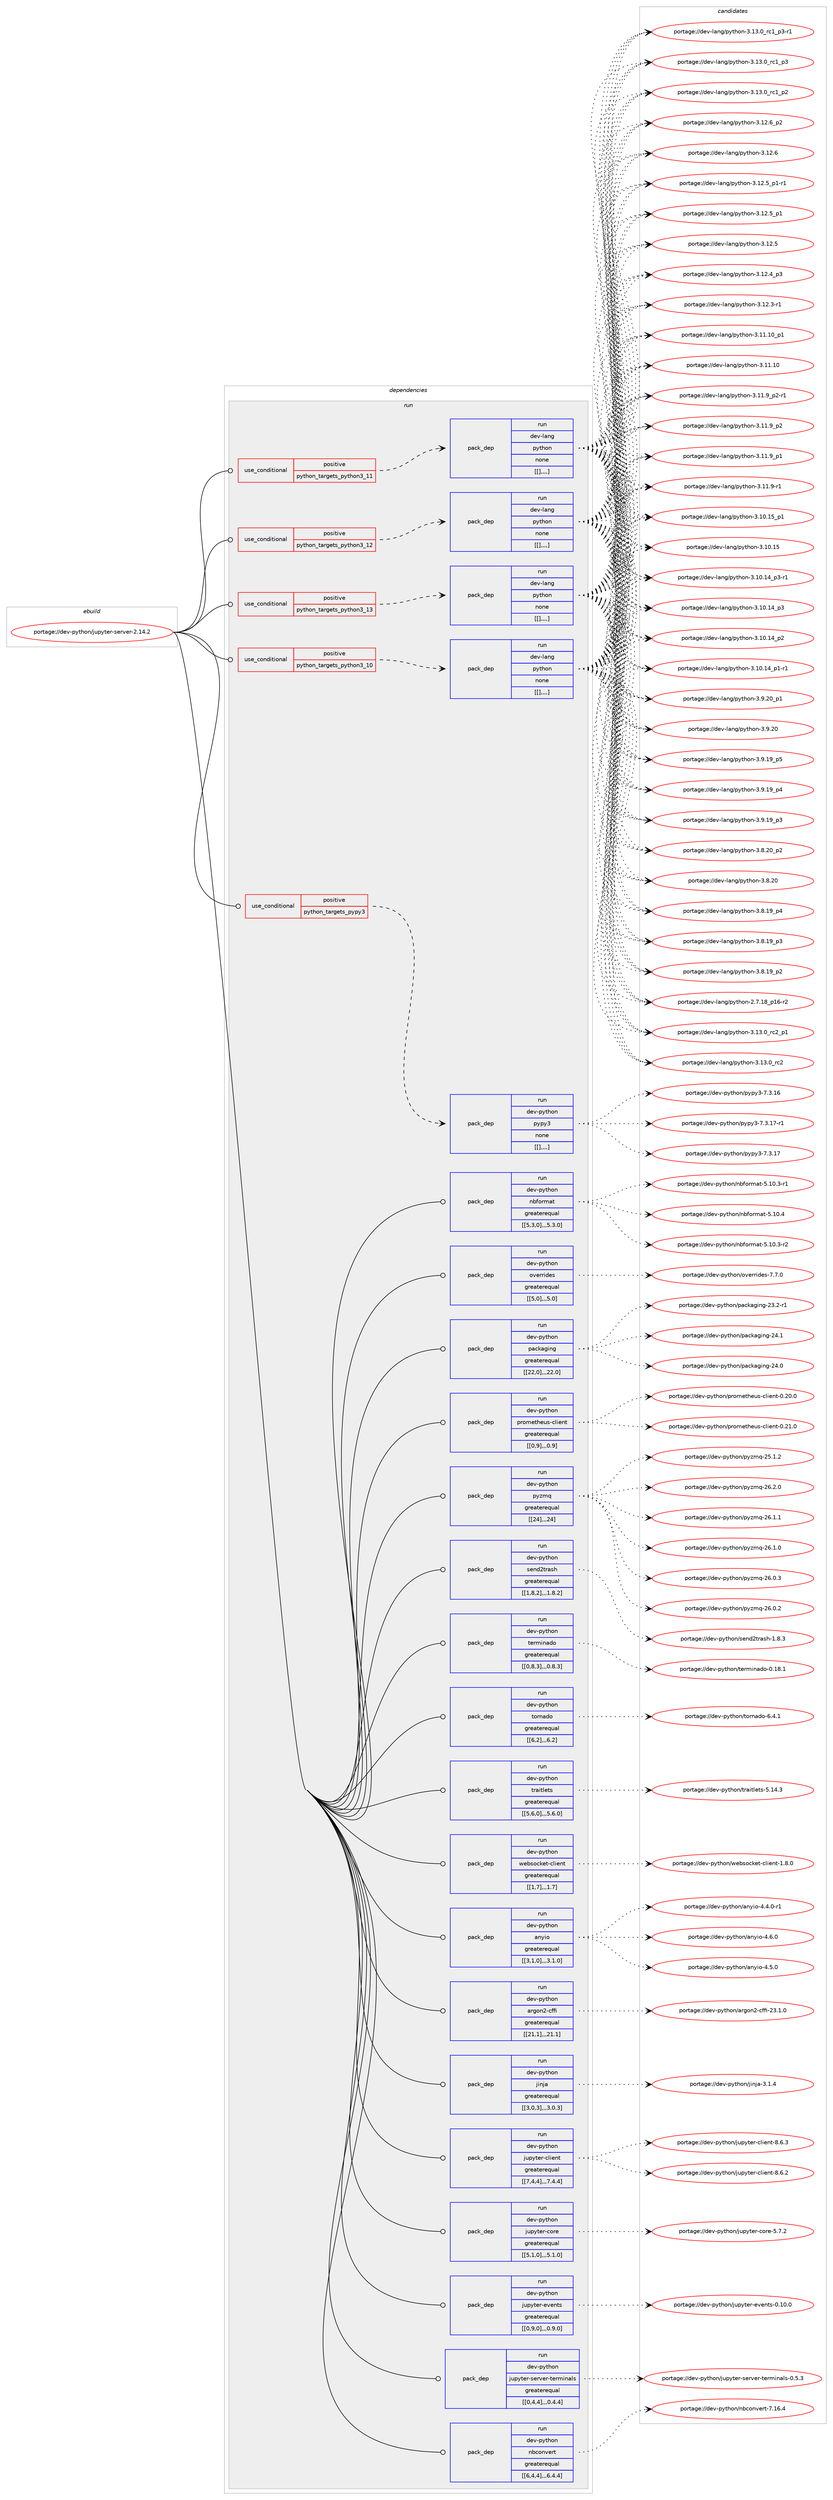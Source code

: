 digraph prolog {

# *************
# Graph options
# *************

newrank=true;
concentrate=true;
compound=true;
graph [rankdir=LR,fontname=Helvetica,fontsize=10,ranksep=1.5];#, ranksep=2.5, nodesep=0.2];
edge  [arrowhead=vee];
node  [fontname=Helvetica,fontsize=10];

# **********
# The ebuild
# **********

subgraph cluster_leftcol {
color=gray;
label=<<i>ebuild</i>>;
id [label="portage://dev-python/jupyter-server-2.14.2", color=red, width=4, href="../dev-python/jupyter-server-2.14.2.svg"];
}

# ****************
# The dependencies
# ****************

subgraph cluster_midcol {
color=gray;
label=<<i>dependencies</i>>;
subgraph cluster_compile {
fillcolor="#eeeeee";
style=filled;
label=<<i>compile</i>>;
}
subgraph cluster_compileandrun {
fillcolor="#eeeeee";
style=filled;
label=<<i>compile and run</i>>;
}
subgraph cluster_run {
fillcolor="#eeeeee";
style=filled;
label=<<i>run</i>>;
subgraph cond35196 {
dependency151162 [label=<<TABLE BORDER="0" CELLBORDER="1" CELLSPACING="0" CELLPADDING="4"><TR><TD ROWSPAN="3" CELLPADDING="10">use_conditional</TD></TR><TR><TD>positive</TD></TR><TR><TD>python_targets_pypy3</TD></TR></TABLE>>, shape=none, color=red];
subgraph pack114752 {
dependency151163 [label=<<TABLE BORDER="0" CELLBORDER="1" CELLSPACING="0" CELLPADDING="4" WIDTH="220"><TR><TD ROWSPAN="6" CELLPADDING="30">pack_dep</TD></TR><TR><TD WIDTH="110">run</TD></TR><TR><TD>dev-python</TD></TR><TR><TD>pypy3</TD></TR><TR><TD>none</TD></TR><TR><TD>[[],,,,]</TD></TR></TABLE>>, shape=none, color=blue];
}
dependency151162:e -> dependency151163:w [weight=20,style="dashed",arrowhead="vee"];
}
id:e -> dependency151162:w [weight=20,style="solid",arrowhead="odot"];
subgraph cond35197 {
dependency151164 [label=<<TABLE BORDER="0" CELLBORDER="1" CELLSPACING="0" CELLPADDING="4"><TR><TD ROWSPAN="3" CELLPADDING="10">use_conditional</TD></TR><TR><TD>positive</TD></TR><TR><TD>python_targets_python3_10</TD></TR></TABLE>>, shape=none, color=red];
subgraph pack114753 {
dependency151165 [label=<<TABLE BORDER="0" CELLBORDER="1" CELLSPACING="0" CELLPADDING="4" WIDTH="220"><TR><TD ROWSPAN="6" CELLPADDING="30">pack_dep</TD></TR><TR><TD WIDTH="110">run</TD></TR><TR><TD>dev-lang</TD></TR><TR><TD>python</TD></TR><TR><TD>none</TD></TR><TR><TD>[[],,,,]</TD></TR></TABLE>>, shape=none, color=blue];
}
dependency151164:e -> dependency151165:w [weight=20,style="dashed",arrowhead="vee"];
}
id:e -> dependency151164:w [weight=20,style="solid",arrowhead="odot"];
subgraph cond35198 {
dependency151166 [label=<<TABLE BORDER="0" CELLBORDER="1" CELLSPACING="0" CELLPADDING="4"><TR><TD ROWSPAN="3" CELLPADDING="10">use_conditional</TD></TR><TR><TD>positive</TD></TR><TR><TD>python_targets_python3_11</TD></TR></TABLE>>, shape=none, color=red];
subgraph pack114754 {
dependency151167 [label=<<TABLE BORDER="0" CELLBORDER="1" CELLSPACING="0" CELLPADDING="4" WIDTH="220"><TR><TD ROWSPAN="6" CELLPADDING="30">pack_dep</TD></TR><TR><TD WIDTH="110">run</TD></TR><TR><TD>dev-lang</TD></TR><TR><TD>python</TD></TR><TR><TD>none</TD></TR><TR><TD>[[],,,,]</TD></TR></TABLE>>, shape=none, color=blue];
}
dependency151166:e -> dependency151167:w [weight=20,style="dashed",arrowhead="vee"];
}
id:e -> dependency151166:w [weight=20,style="solid",arrowhead="odot"];
subgraph cond35199 {
dependency151168 [label=<<TABLE BORDER="0" CELLBORDER="1" CELLSPACING="0" CELLPADDING="4"><TR><TD ROWSPAN="3" CELLPADDING="10">use_conditional</TD></TR><TR><TD>positive</TD></TR><TR><TD>python_targets_python3_12</TD></TR></TABLE>>, shape=none, color=red];
subgraph pack114755 {
dependency151169 [label=<<TABLE BORDER="0" CELLBORDER="1" CELLSPACING="0" CELLPADDING="4" WIDTH="220"><TR><TD ROWSPAN="6" CELLPADDING="30">pack_dep</TD></TR><TR><TD WIDTH="110">run</TD></TR><TR><TD>dev-lang</TD></TR><TR><TD>python</TD></TR><TR><TD>none</TD></TR><TR><TD>[[],,,,]</TD></TR></TABLE>>, shape=none, color=blue];
}
dependency151168:e -> dependency151169:w [weight=20,style="dashed",arrowhead="vee"];
}
id:e -> dependency151168:w [weight=20,style="solid",arrowhead="odot"];
subgraph cond35200 {
dependency151170 [label=<<TABLE BORDER="0" CELLBORDER="1" CELLSPACING="0" CELLPADDING="4"><TR><TD ROWSPAN="3" CELLPADDING="10">use_conditional</TD></TR><TR><TD>positive</TD></TR><TR><TD>python_targets_python3_13</TD></TR></TABLE>>, shape=none, color=red];
subgraph pack114756 {
dependency151171 [label=<<TABLE BORDER="0" CELLBORDER="1" CELLSPACING="0" CELLPADDING="4" WIDTH="220"><TR><TD ROWSPAN="6" CELLPADDING="30">pack_dep</TD></TR><TR><TD WIDTH="110">run</TD></TR><TR><TD>dev-lang</TD></TR><TR><TD>python</TD></TR><TR><TD>none</TD></TR><TR><TD>[[],,,,]</TD></TR></TABLE>>, shape=none, color=blue];
}
dependency151170:e -> dependency151171:w [weight=20,style="dashed",arrowhead="vee"];
}
id:e -> dependency151170:w [weight=20,style="solid",arrowhead="odot"];
subgraph pack114757 {
dependency151172 [label=<<TABLE BORDER="0" CELLBORDER="1" CELLSPACING="0" CELLPADDING="4" WIDTH="220"><TR><TD ROWSPAN="6" CELLPADDING="30">pack_dep</TD></TR><TR><TD WIDTH="110">run</TD></TR><TR><TD>dev-python</TD></TR><TR><TD>anyio</TD></TR><TR><TD>greaterequal</TD></TR><TR><TD>[[3,1,0],,,3.1.0]</TD></TR></TABLE>>, shape=none, color=blue];
}
id:e -> dependency151172:w [weight=20,style="solid",arrowhead="odot"];
subgraph pack114758 {
dependency151173 [label=<<TABLE BORDER="0" CELLBORDER="1" CELLSPACING="0" CELLPADDING="4" WIDTH="220"><TR><TD ROWSPAN="6" CELLPADDING="30">pack_dep</TD></TR><TR><TD WIDTH="110">run</TD></TR><TR><TD>dev-python</TD></TR><TR><TD>argon2-cffi</TD></TR><TR><TD>greaterequal</TD></TR><TR><TD>[[21,1],,,21.1]</TD></TR></TABLE>>, shape=none, color=blue];
}
id:e -> dependency151173:w [weight=20,style="solid",arrowhead="odot"];
subgraph pack114759 {
dependency151174 [label=<<TABLE BORDER="0" CELLBORDER="1" CELLSPACING="0" CELLPADDING="4" WIDTH="220"><TR><TD ROWSPAN="6" CELLPADDING="30">pack_dep</TD></TR><TR><TD WIDTH="110">run</TD></TR><TR><TD>dev-python</TD></TR><TR><TD>jinja</TD></TR><TR><TD>greaterequal</TD></TR><TR><TD>[[3,0,3],,,3.0.3]</TD></TR></TABLE>>, shape=none, color=blue];
}
id:e -> dependency151174:w [weight=20,style="solid",arrowhead="odot"];
subgraph pack114760 {
dependency151175 [label=<<TABLE BORDER="0" CELLBORDER="1" CELLSPACING="0" CELLPADDING="4" WIDTH="220"><TR><TD ROWSPAN="6" CELLPADDING="30">pack_dep</TD></TR><TR><TD WIDTH="110">run</TD></TR><TR><TD>dev-python</TD></TR><TR><TD>jupyter-client</TD></TR><TR><TD>greaterequal</TD></TR><TR><TD>[[7,4,4],,,7.4.4]</TD></TR></TABLE>>, shape=none, color=blue];
}
id:e -> dependency151175:w [weight=20,style="solid",arrowhead="odot"];
subgraph pack114761 {
dependency151176 [label=<<TABLE BORDER="0" CELLBORDER="1" CELLSPACING="0" CELLPADDING="4" WIDTH="220"><TR><TD ROWSPAN="6" CELLPADDING="30">pack_dep</TD></TR><TR><TD WIDTH="110">run</TD></TR><TR><TD>dev-python</TD></TR><TR><TD>jupyter-core</TD></TR><TR><TD>greaterequal</TD></TR><TR><TD>[[5,1,0],,,5.1.0]</TD></TR></TABLE>>, shape=none, color=blue];
}
id:e -> dependency151176:w [weight=20,style="solid",arrowhead="odot"];
subgraph pack114762 {
dependency151177 [label=<<TABLE BORDER="0" CELLBORDER="1" CELLSPACING="0" CELLPADDING="4" WIDTH="220"><TR><TD ROWSPAN="6" CELLPADDING="30">pack_dep</TD></TR><TR><TD WIDTH="110">run</TD></TR><TR><TD>dev-python</TD></TR><TR><TD>jupyter-events</TD></TR><TR><TD>greaterequal</TD></TR><TR><TD>[[0,9,0],,,0.9.0]</TD></TR></TABLE>>, shape=none, color=blue];
}
id:e -> dependency151177:w [weight=20,style="solid",arrowhead="odot"];
subgraph pack114763 {
dependency151178 [label=<<TABLE BORDER="0" CELLBORDER="1" CELLSPACING="0" CELLPADDING="4" WIDTH="220"><TR><TD ROWSPAN="6" CELLPADDING="30">pack_dep</TD></TR><TR><TD WIDTH="110">run</TD></TR><TR><TD>dev-python</TD></TR><TR><TD>jupyter-server-terminals</TD></TR><TR><TD>greaterequal</TD></TR><TR><TD>[[0,4,4],,,0.4.4]</TD></TR></TABLE>>, shape=none, color=blue];
}
id:e -> dependency151178:w [weight=20,style="solid",arrowhead="odot"];
subgraph pack114764 {
dependency151179 [label=<<TABLE BORDER="0" CELLBORDER="1" CELLSPACING="0" CELLPADDING="4" WIDTH="220"><TR><TD ROWSPAN="6" CELLPADDING="30">pack_dep</TD></TR><TR><TD WIDTH="110">run</TD></TR><TR><TD>dev-python</TD></TR><TR><TD>nbconvert</TD></TR><TR><TD>greaterequal</TD></TR><TR><TD>[[6,4,4],,,6.4.4]</TD></TR></TABLE>>, shape=none, color=blue];
}
id:e -> dependency151179:w [weight=20,style="solid",arrowhead="odot"];
subgraph pack114765 {
dependency151180 [label=<<TABLE BORDER="0" CELLBORDER="1" CELLSPACING="0" CELLPADDING="4" WIDTH="220"><TR><TD ROWSPAN="6" CELLPADDING="30">pack_dep</TD></TR><TR><TD WIDTH="110">run</TD></TR><TR><TD>dev-python</TD></TR><TR><TD>nbformat</TD></TR><TR><TD>greaterequal</TD></TR><TR><TD>[[5,3,0],,,5.3.0]</TD></TR></TABLE>>, shape=none, color=blue];
}
id:e -> dependency151180:w [weight=20,style="solid",arrowhead="odot"];
subgraph pack114766 {
dependency151181 [label=<<TABLE BORDER="0" CELLBORDER="1" CELLSPACING="0" CELLPADDING="4" WIDTH="220"><TR><TD ROWSPAN="6" CELLPADDING="30">pack_dep</TD></TR><TR><TD WIDTH="110">run</TD></TR><TR><TD>dev-python</TD></TR><TR><TD>overrides</TD></TR><TR><TD>greaterequal</TD></TR><TR><TD>[[5,0],,,5.0]</TD></TR></TABLE>>, shape=none, color=blue];
}
id:e -> dependency151181:w [weight=20,style="solid",arrowhead="odot"];
subgraph pack114767 {
dependency151182 [label=<<TABLE BORDER="0" CELLBORDER="1" CELLSPACING="0" CELLPADDING="4" WIDTH="220"><TR><TD ROWSPAN="6" CELLPADDING="30">pack_dep</TD></TR><TR><TD WIDTH="110">run</TD></TR><TR><TD>dev-python</TD></TR><TR><TD>packaging</TD></TR><TR><TD>greaterequal</TD></TR><TR><TD>[[22,0],,,22.0]</TD></TR></TABLE>>, shape=none, color=blue];
}
id:e -> dependency151182:w [weight=20,style="solid",arrowhead="odot"];
subgraph pack114768 {
dependency151183 [label=<<TABLE BORDER="0" CELLBORDER="1" CELLSPACING="0" CELLPADDING="4" WIDTH="220"><TR><TD ROWSPAN="6" CELLPADDING="30">pack_dep</TD></TR><TR><TD WIDTH="110">run</TD></TR><TR><TD>dev-python</TD></TR><TR><TD>prometheus-client</TD></TR><TR><TD>greaterequal</TD></TR><TR><TD>[[0,9],,,0.9]</TD></TR></TABLE>>, shape=none, color=blue];
}
id:e -> dependency151183:w [weight=20,style="solid",arrowhead="odot"];
subgraph pack114769 {
dependency151184 [label=<<TABLE BORDER="0" CELLBORDER="1" CELLSPACING="0" CELLPADDING="4" WIDTH="220"><TR><TD ROWSPAN="6" CELLPADDING="30">pack_dep</TD></TR><TR><TD WIDTH="110">run</TD></TR><TR><TD>dev-python</TD></TR><TR><TD>pyzmq</TD></TR><TR><TD>greaterequal</TD></TR><TR><TD>[[24],,,24]</TD></TR></TABLE>>, shape=none, color=blue];
}
id:e -> dependency151184:w [weight=20,style="solid",arrowhead="odot"];
subgraph pack114770 {
dependency151185 [label=<<TABLE BORDER="0" CELLBORDER="1" CELLSPACING="0" CELLPADDING="4" WIDTH="220"><TR><TD ROWSPAN="6" CELLPADDING="30">pack_dep</TD></TR><TR><TD WIDTH="110">run</TD></TR><TR><TD>dev-python</TD></TR><TR><TD>send2trash</TD></TR><TR><TD>greaterequal</TD></TR><TR><TD>[[1,8,2],,,1.8.2]</TD></TR></TABLE>>, shape=none, color=blue];
}
id:e -> dependency151185:w [weight=20,style="solid",arrowhead="odot"];
subgraph pack114771 {
dependency151186 [label=<<TABLE BORDER="0" CELLBORDER="1" CELLSPACING="0" CELLPADDING="4" WIDTH="220"><TR><TD ROWSPAN="6" CELLPADDING="30">pack_dep</TD></TR><TR><TD WIDTH="110">run</TD></TR><TR><TD>dev-python</TD></TR><TR><TD>terminado</TD></TR><TR><TD>greaterequal</TD></TR><TR><TD>[[0,8,3],,,0.8.3]</TD></TR></TABLE>>, shape=none, color=blue];
}
id:e -> dependency151186:w [weight=20,style="solid",arrowhead="odot"];
subgraph pack114772 {
dependency151187 [label=<<TABLE BORDER="0" CELLBORDER="1" CELLSPACING="0" CELLPADDING="4" WIDTH="220"><TR><TD ROWSPAN="6" CELLPADDING="30">pack_dep</TD></TR><TR><TD WIDTH="110">run</TD></TR><TR><TD>dev-python</TD></TR><TR><TD>tornado</TD></TR><TR><TD>greaterequal</TD></TR><TR><TD>[[6,2],,,6.2]</TD></TR></TABLE>>, shape=none, color=blue];
}
id:e -> dependency151187:w [weight=20,style="solid",arrowhead="odot"];
subgraph pack114773 {
dependency151188 [label=<<TABLE BORDER="0" CELLBORDER="1" CELLSPACING="0" CELLPADDING="4" WIDTH="220"><TR><TD ROWSPAN="6" CELLPADDING="30">pack_dep</TD></TR><TR><TD WIDTH="110">run</TD></TR><TR><TD>dev-python</TD></TR><TR><TD>traitlets</TD></TR><TR><TD>greaterequal</TD></TR><TR><TD>[[5,6,0],,,5.6.0]</TD></TR></TABLE>>, shape=none, color=blue];
}
id:e -> dependency151188:w [weight=20,style="solid",arrowhead="odot"];
subgraph pack114774 {
dependency151189 [label=<<TABLE BORDER="0" CELLBORDER="1" CELLSPACING="0" CELLPADDING="4" WIDTH="220"><TR><TD ROWSPAN="6" CELLPADDING="30">pack_dep</TD></TR><TR><TD WIDTH="110">run</TD></TR><TR><TD>dev-python</TD></TR><TR><TD>websocket-client</TD></TR><TR><TD>greaterequal</TD></TR><TR><TD>[[1,7],,,1.7]</TD></TR></TABLE>>, shape=none, color=blue];
}
id:e -> dependency151189:w [weight=20,style="solid",arrowhead="odot"];
}
}

# **************
# The candidates
# **************

subgraph cluster_choices {
rank=same;
color=gray;
label=<<i>candidates</i>>;

subgraph choice114752 {
color=black;
nodesep=1;
choice100101118451121211161041111104711212111212151455546514649554511449 [label="portage://dev-python/pypy3-7.3.17-r1", color=red, width=4,href="../dev-python/pypy3-7.3.17-r1.svg"];
choice10010111845112121116104111110471121211121215145554651464955 [label="portage://dev-python/pypy3-7.3.17", color=red, width=4,href="../dev-python/pypy3-7.3.17.svg"];
choice10010111845112121116104111110471121211121215145554651464954 [label="portage://dev-python/pypy3-7.3.16", color=red, width=4,href="../dev-python/pypy3-7.3.16.svg"];
dependency151163:e -> choice100101118451121211161041111104711212111212151455546514649554511449:w [style=dotted,weight="100"];
dependency151163:e -> choice10010111845112121116104111110471121211121215145554651464955:w [style=dotted,weight="100"];
dependency151163:e -> choice10010111845112121116104111110471121211121215145554651464954:w [style=dotted,weight="100"];
}
subgraph choice114753 {
color=black;
nodesep=1;
choice100101118451089711010347112121116104111110455146495146489511499509511249 [label="portage://dev-lang/python-3.13.0_rc2_p1", color=red, width=4,href="../dev-lang/python-3.13.0_rc2_p1.svg"];
choice10010111845108971101034711212111610411111045514649514648951149950 [label="portage://dev-lang/python-3.13.0_rc2", color=red, width=4,href="../dev-lang/python-3.13.0_rc2.svg"];
choice1001011184510897110103471121211161041111104551464951464895114994995112514511449 [label="portage://dev-lang/python-3.13.0_rc1_p3-r1", color=red, width=4,href="../dev-lang/python-3.13.0_rc1_p3-r1.svg"];
choice100101118451089711010347112121116104111110455146495146489511499499511251 [label="portage://dev-lang/python-3.13.0_rc1_p3", color=red, width=4,href="../dev-lang/python-3.13.0_rc1_p3.svg"];
choice100101118451089711010347112121116104111110455146495146489511499499511250 [label="portage://dev-lang/python-3.13.0_rc1_p2", color=red, width=4,href="../dev-lang/python-3.13.0_rc1_p2.svg"];
choice100101118451089711010347112121116104111110455146495046549511250 [label="portage://dev-lang/python-3.12.6_p2", color=red, width=4,href="../dev-lang/python-3.12.6_p2.svg"];
choice10010111845108971101034711212111610411111045514649504654 [label="portage://dev-lang/python-3.12.6", color=red, width=4,href="../dev-lang/python-3.12.6.svg"];
choice1001011184510897110103471121211161041111104551464950465395112494511449 [label="portage://dev-lang/python-3.12.5_p1-r1", color=red, width=4,href="../dev-lang/python-3.12.5_p1-r1.svg"];
choice100101118451089711010347112121116104111110455146495046539511249 [label="portage://dev-lang/python-3.12.5_p1", color=red, width=4,href="../dev-lang/python-3.12.5_p1.svg"];
choice10010111845108971101034711212111610411111045514649504653 [label="portage://dev-lang/python-3.12.5", color=red, width=4,href="../dev-lang/python-3.12.5.svg"];
choice100101118451089711010347112121116104111110455146495046529511251 [label="portage://dev-lang/python-3.12.4_p3", color=red, width=4,href="../dev-lang/python-3.12.4_p3.svg"];
choice100101118451089711010347112121116104111110455146495046514511449 [label="portage://dev-lang/python-3.12.3-r1", color=red, width=4,href="../dev-lang/python-3.12.3-r1.svg"];
choice10010111845108971101034711212111610411111045514649494649489511249 [label="portage://dev-lang/python-3.11.10_p1", color=red, width=4,href="../dev-lang/python-3.11.10_p1.svg"];
choice1001011184510897110103471121211161041111104551464949464948 [label="portage://dev-lang/python-3.11.10", color=red, width=4,href="../dev-lang/python-3.11.10.svg"];
choice1001011184510897110103471121211161041111104551464949465795112504511449 [label="portage://dev-lang/python-3.11.9_p2-r1", color=red, width=4,href="../dev-lang/python-3.11.9_p2-r1.svg"];
choice100101118451089711010347112121116104111110455146494946579511250 [label="portage://dev-lang/python-3.11.9_p2", color=red, width=4,href="../dev-lang/python-3.11.9_p2.svg"];
choice100101118451089711010347112121116104111110455146494946579511249 [label="portage://dev-lang/python-3.11.9_p1", color=red, width=4,href="../dev-lang/python-3.11.9_p1.svg"];
choice100101118451089711010347112121116104111110455146494946574511449 [label="portage://dev-lang/python-3.11.9-r1", color=red, width=4,href="../dev-lang/python-3.11.9-r1.svg"];
choice10010111845108971101034711212111610411111045514649484649539511249 [label="portage://dev-lang/python-3.10.15_p1", color=red, width=4,href="../dev-lang/python-3.10.15_p1.svg"];
choice1001011184510897110103471121211161041111104551464948464953 [label="portage://dev-lang/python-3.10.15", color=red, width=4,href="../dev-lang/python-3.10.15.svg"];
choice100101118451089711010347112121116104111110455146494846495295112514511449 [label="portage://dev-lang/python-3.10.14_p3-r1", color=red, width=4,href="../dev-lang/python-3.10.14_p3-r1.svg"];
choice10010111845108971101034711212111610411111045514649484649529511251 [label="portage://dev-lang/python-3.10.14_p3", color=red, width=4,href="../dev-lang/python-3.10.14_p3.svg"];
choice10010111845108971101034711212111610411111045514649484649529511250 [label="portage://dev-lang/python-3.10.14_p2", color=red, width=4,href="../dev-lang/python-3.10.14_p2.svg"];
choice100101118451089711010347112121116104111110455146494846495295112494511449 [label="portage://dev-lang/python-3.10.14_p1-r1", color=red, width=4,href="../dev-lang/python-3.10.14_p1-r1.svg"];
choice100101118451089711010347112121116104111110455146574650489511249 [label="portage://dev-lang/python-3.9.20_p1", color=red, width=4,href="../dev-lang/python-3.9.20_p1.svg"];
choice10010111845108971101034711212111610411111045514657465048 [label="portage://dev-lang/python-3.9.20", color=red, width=4,href="../dev-lang/python-3.9.20.svg"];
choice100101118451089711010347112121116104111110455146574649579511253 [label="portage://dev-lang/python-3.9.19_p5", color=red, width=4,href="../dev-lang/python-3.9.19_p5.svg"];
choice100101118451089711010347112121116104111110455146574649579511252 [label="portage://dev-lang/python-3.9.19_p4", color=red, width=4,href="../dev-lang/python-3.9.19_p4.svg"];
choice100101118451089711010347112121116104111110455146574649579511251 [label="portage://dev-lang/python-3.9.19_p3", color=red, width=4,href="../dev-lang/python-3.9.19_p3.svg"];
choice100101118451089711010347112121116104111110455146564650489511250 [label="portage://dev-lang/python-3.8.20_p2", color=red, width=4,href="../dev-lang/python-3.8.20_p2.svg"];
choice10010111845108971101034711212111610411111045514656465048 [label="portage://dev-lang/python-3.8.20", color=red, width=4,href="../dev-lang/python-3.8.20.svg"];
choice100101118451089711010347112121116104111110455146564649579511252 [label="portage://dev-lang/python-3.8.19_p4", color=red, width=4,href="../dev-lang/python-3.8.19_p4.svg"];
choice100101118451089711010347112121116104111110455146564649579511251 [label="portage://dev-lang/python-3.8.19_p3", color=red, width=4,href="../dev-lang/python-3.8.19_p3.svg"];
choice100101118451089711010347112121116104111110455146564649579511250 [label="portage://dev-lang/python-3.8.19_p2", color=red, width=4,href="../dev-lang/python-3.8.19_p2.svg"];
choice100101118451089711010347112121116104111110455046554649569511249544511450 [label="portage://dev-lang/python-2.7.18_p16-r2", color=red, width=4,href="../dev-lang/python-2.7.18_p16-r2.svg"];
dependency151165:e -> choice100101118451089711010347112121116104111110455146495146489511499509511249:w [style=dotted,weight="100"];
dependency151165:e -> choice10010111845108971101034711212111610411111045514649514648951149950:w [style=dotted,weight="100"];
dependency151165:e -> choice1001011184510897110103471121211161041111104551464951464895114994995112514511449:w [style=dotted,weight="100"];
dependency151165:e -> choice100101118451089711010347112121116104111110455146495146489511499499511251:w [style=dotted,weight="100"];
dependency151165:e -> choice100101118451089711010347112121116104111110455146495146489511499499511250:w [style=dotted,weight="100"];
dependency151165:e -> choice100101118451089711010347112121116104111110455146495046549511250:w [style=dotted,weight="100"];
dependency151165:e -> choice10010111845108971101034711212111610411111045514649504654:w [style=dotted,weight="100"];
dependency151165:e -> choice1001011184510897110103471121211161041111104551464950465395112494511449:w [style=dotted,weight="100"];
dependency151165:e -> choice100101118451089711010347112121116104111110455146495046539511249:w [style=dotted,weight="100"];
dependency151165:e -> choice10010111845108971101034711212111610411111045514649504653:w [style=dotted,weight="100"];
dependency151165:e -> choice100101118451089711010347112121116104111110455146495046529511251:w [style=dotted,weight="100"];
dependency151165:e -> choice100101118451089711010347112121116104111110455146495046514511449:w [style=dotted,weight="100"];
dependency151165:e -> choice10010111845108971101034711212111610411111045514649494649489511249:w [style=dotted,weight="100"];
dependency151165:e -> choice1001011184510897110103471121211161041111104551464949464948:w [style=dotted,weight="100"];
dependency151165:e -> choice1001011184510897110103471121211161041111104551464949465795112504511449:w [style=dotted,weight="100"];
dependency151165:e -> choice100101118451089711010347112121116104111110455146494946579511250:w [style=dotted,weight="100"];
dependency151165:e -> choice100101118451089711010347112121116104111110455146494946579511249:w [style=dotted,weight="100"];
dependency151165:e -> choice100101118451089711010347112121116104111110455146494946574511449:w [style=dotted,weight="100"];
dependency151165:e -> choice10010111845108971101034711212111610411111045514649484649539511249:w [style=dotted,weight="100"];
dependency151165:e -> choice1001011184510897110103471121211161041111104551464948464953:w [style=dotted,weight="100"];
dependency151165:e -> choice100101118451089711010347112121116104111110455146494846495295112514511449:w [style=dotted,weight="100"];
dependency151165:e -> choice10010111845108971101034711212111610411111045514649484649529511251:w [style=dotted,weight="100"];
dependency151165:e -> choice10010111845108971101034711212111610411111045514649484649529511250:w [style=dotted,weight="100"];
dependency151165:e -> choice100101118451089711010347112121116104111110455146494846495295112494511449:w [style=dotted,weight="100"];
dependency151165:e -> choice100101118451089711010347112121116104111110455146574650489511249:w [style=dotted,weight="100"];
dependency151165:e -> choice10010111845108971101034711212111610411111045514657465048:w [style=dotted,weight="100"];
dependency151165:e -> choice100101118451089711010347112121116104111110455146574649579511253:w [style=dotted,weight="100"];
dependency151165:e -> choice100101118451089711010347112121116104111110455146574649579511252:w [style=dotted,weight="100"];
dependency151165:e -> choice100101118451089711010347112121116104111110455146574649579511251:w [style=dotted,weight="100"];
dependency151165:e -> choice100101118451089711010347112121116104111110455146564650489511250:w [style=dotted,weight="100"];
dependency151165:e -> choice10010111845108971101034711212111610411111045514656465048:w [style=dotted,weight="100"];
dependency151165:e -> choice100101118451089711010347112121116104111110455146564649579511252:w [style=dotted,weight="100"];
dependency151165:e -> choice100101118451089711010347112121116104111110455146564649579511251:w [style=dotted,weight="100"];
dependency151165:e -> choice100101118451089711010347112121116104111110455146564649579511250:w [style=dotted,weight="100"];
dependency151165:e -> choice100101118451089711010347112121116104111110455046554649569511249544511450:w [style=dotted,weight="100"];
}
subgraph choice114754 {
color=black;
nodesep=1;
choice100101118451089711010347112121116104111110455146495146489511499509511249 [label="portage://dev-lang/python-3.13.0_rc2_p1", color=red, width=4,href="../dev-lang/python-3.13.0_rc2_p1.svg"];
choice10010111845108971101034711212111610411111045514649514648951149950 [label="portage://dev-lang/python-3.13.0_rc2", color=red, width=4,href="../dev-lang/python-3.13.0_rc2.svg"];
choice1001011184510897110103471121211161041111104551464951464895114994995112514511449 [label="portage://dev-lang/python-3.13.0_rc1_p3-r1", color=red, width=4,href="../dev-lang/python-3.13.0_rc1_p3-r1.svg"];
choice100101118451089711010347112121116104111110455146495146489511499499511251 [label="portage://dev-lang/python-3.13.0_rc1_p3", color=red, width=4,href="../dev-lang/python-3.13.0_rc1_p3.svg"];
choice100101118451089711010347112121116104111110455146495146489511499499511250 [label="portage://dev-lang/python-3.13.0_rc1_p2", color=red, width=4,href="../dev-lang/python-3.13.0_rc1_p2.svg"];
choice100101118451089711010347112121116104111110455146495046549511250 [label="portage://dev-lang/python-3.12.6_p2", color=red, width=4,href="../dev-lang/python-3.12.6_p2.svg"];
choice10010111845108971101034711212111610411111045514649504654 [label="portage://dev-lang/python-3.12.6", color=red, width=4,href="../dev-lang/python-3.12.6.svg"];
choice1001011184510897110103471121211161041111104551464950465395112494511449 [label="portage://dev-lang/python-3.12.5_p1-r1", color=red, width=4,href="../dev-lang/python-3.12.5_p1-r1.svg"];
choice100101118451089711010347112121116104111110455146495046539511249 [label="portage://dev-lang/python-3.12.5_p1", color=red, width=4,href="../dev-lang/python-3.12.5_p1.svg"];
choice10010111845108971101034711212111610411111045514649504653 [label="portage://dev-lang/python-3.12.5", color=red, width=4,href="../dev-lang/python-3.12.5.svg"];
choice100101118451089711010347112121116104111110455146495046529511251 [label="portage://dev-lang/python-3.12.4_p3", color=red, width=4,href="../dev-lang/python-3.12.4_p3.svg"];
choice100101118451089711010347112121116104111110455146495046514511449 [label="portage://dev-lang/python-3.12.3-r1", color=red, width=4,href="../dev-lang/python-3.12.3-r1.svg"];
choice10010111845108971101034711212111610411111045514649494649489511249 [label="portage://dev-lang/python-3.11.10_p1", color=red, width=4,href="../dev-lang/python-3.11.10_p1.svg"];
choice1001011184510897110103471121211161041111104551464949464948 [label="portage://dev-lang/python-3.11.10", color=red, width=4,href="../dev-lang/python-3.11.10.svg"];
choice1001011184510897110103471121211161041111104551464949465795112504511449 [label="portage://dev-lang/python-3.11.9_p2-r1", color=red, width=4,href="../dev-lang/python-3.11.9_p2-r1.svg"];
choice100101118451089711010347112121116104111110455146494946579511250 [label="portage://dev-lang/python-3.11.9_p2", color=red, width=4,href="../dev-lang/python-3.11.9_p2.svg"];
choice100101118451089711010347112121116104111110455146494946579511249 [label="portage://dev-lang/python-3.11.9_p1", color=red, width=4,href="../dev-lang/python-3.11.9_p1.svg"];
choice100101118451089711010347112121116104111110455146494946574511449 [label="portage://dev-lang/python-3.11.9-r1", color=red, width=4,href="../dev-lang/python-3.11.9-r1.svg"];
choice10010111845108971101034711212111610411111045514649484649539511249 [label="portage://dev-lang/python-3.10.15_p1", color=red, width=4,href="../dev-lang/python-3.10.15_p1.svg"];
choice1001011184510897110103471121211161041111104551464948464953 [label="portage://dev-lang/python-3.10.15", color=red, width=4,href="../dev-lang/python-3.10.15.svg"];
choice100101118451089711010347112121116104111110455146494846495295112514511449 [label="portage://dev-lang/python-3.10.14_p3-r1", color=red, width=4,href="../dev-lang/python-3.10.14_p3-r1.svg"];
choice10010111845108971101034711212111610411111045514649484649529511251 [label="portage://dev-lang/python-3.10.14_p3", color=red, width=4,href="../dev-lang/python-3.10.14_p3.svg"];
choice10010111845108971101034711212111610411111045514649484649529511250 [label="portage://dev-lang/python-3.10.14_p2", color=red, width=4,href="../dev-lang/python-3.10.14_p2.svg"];
choice100101118451089711010347112121116104111110455146494846495295112494511449 [label="portage://dev-lang/python-3.10.14_p1-r1", color=red, width=4,href="../dev-lang/python-3.10.14_p1-r1.svg"];
choice100101118451089711010347112121116104111110455146574650489511249 [label="portage://dev-lang/python-3.9.20_p1", color=red, width=4,href="../dev-lang/python-3.9.20_p1.svg"];
choice10010111845108971101034711212111610411111045514657465048 [label="portage://dev-lang/python-3.9.20", color=red, width=4,href="../dev-lang/python-3.9.20.svg"];
choice100101118451089711010347112121116104111110455146574649579511253 [label="portage://dev-lang/python-3.9.19_p5", color=red, width=4,href="../dev-lang/python-3.9.19_p5.svg"];
choice100101118451089711010347112121116104111110455146574649579511252 [label="portage://dev-lang/python-3.9.19_p4", color=red, width=4,href="../dev-lang/python-3.9.19_p4.svg"];
choice100101118451089711010347112121116104111110455146574649579511251 [label="portage://dev-lang/python-3.9.19_p3", color=red, width=4,href="../dev-lang/python-3.9.19_p3.svg"];
choice100101118451089711010347112121116104111110455146564650489511250 [label="portage://dev-lang/python-3.8.20_p2", color=red, width=4,href="../dev-lang/python-3.8.20_p2.svg"];
choice10010111845108971101034711212111610411111045514656465048 [label="portage://dev-lang/python-3.8.20", color=red, width=4,href="../dev-lang/python-3.8.20.svg"];
choice100101118451089711010347112121116104111110455146564649579511252 [label="portage://dev-lang/python-3.8.19_p4", color=red, width=4,href="../dev-lang/python-3.8.19_p4.svg"];
choice100101118451089711010347112121116104111110455146564649579511251 [label="portage://dev-lang/python-3.8.19_p3", color=red, width=4,href="../dev-lang/python-3.8.19_p3.svg"];
choice100101118451089711010347112121116104111110455146564649579511250 [label="portage://dev-lang/python-3.8.19_p2", color=red, width=4,href="../dev-lang/python-3.8.19_p2.svg"];
choice100101118451089711010347112121116104111110455046554649569511249544511450 [label="portage://dev-lang/python-2.7.18_p16-r2", color=red, width=4,href="../dev-lang/python-2.7.18_p16-r2.svg"];
dependency151167:e -> choice100101118451089711010347112121116104111110455146495146489511499509511249:w [style=dotted,weight="100"];
dependency151167:e -> choice10010111845108971101034711212111610411111045514649514648951149950:w [style=dotted,weight="100"];
dependency151167:e -> choice1001011184510897110103471121211161041111104551464951464895114994995112514511449:w [style=dotted,weight="100"];
dependency151167:e -> choice100101118451089711010347112121116104111110455146495146489511499499511251:w [style=dotted,weight="100"];
dependency151167:e -> choice100101118451089711010347112121116104111110455146495146489511499499511250:w [style=dotted,weight="100"];
dependency151167:e -> choice100101118451089711010347112121116104111110455146495046549511250:w [style=dotted,weight="100"];
dependency151167:e -> choice10010111845108971101034711212111610411111045514649504654:w [style=dotted,weight="100"];
dependency151167:e -> choice1001011184510897110103471121211161041111104551464950465395112494511449:w [style=dotted,weight="100"];
dependency151167:e -> choice100101118451089711010347112121116104111110455146495046539511249:w [style=dotted,weight="100"];
dependency151167:e -> choice10010111845108971101034711212111610411111045514649504653:w [style=dotted,weight="100"];
dependency151167:e -> choice100101118451089711010347112121116104111110455146495046529511251:w [style=dotted,weight="100"];
dependency151167:e -> choice100101118451089711010347112121116104111110455146495046514511449:w [style=dotted,weight="100"];
dependency151167:e -> choice10010111845108971101034711212111610411111045514649494649489511249:w [style=dotted,weight="100"];
dependency151167:e -> choice1001011184510897110103471121211161041111104551464949464948:w [style=dotted,weight="100"];
dependency151167:e -> choice1001011184510897110103471121211161041111104551464949465795112504511449:w [style=dotted,weight="100"];
dependency151167:e -> choice100101118451089711010347112121116104111110455146494946579511250:w [style=dotted,weight="100"];
dependency151167:e -> choice100101118451089711010347112121116104111110455146494946579511249:w [style=dotted,weight="100"];
dependency151167:e -> choice100101118451089711010347112121116104111110455146494946574511449:w [style=dotted,weight="100"];
dependency151167:e -> choice10010111845108971101034711212111610411111045514649484649539511249:w [style=dotted,weight="100"];
dependency151167:e -> choice1001011184510897110103471121211161041111104551464948464953:w [style=dotted,weight="100"];
dependency151167:e -> choice100101118451089711010347112121116104111110455146494846495295112514511449:w [style=dotted,weight="100"];
dependency151167:e -> choice10010111845108971101034711212111610411111045514649484649529511251:w [style=dotted,weight="100"];
dependency151167:e -> choice10010111845108971101034711212111610411111045514649484649529511250:w [style=dotted,weight="100"];
dependency151167:e -> choice100101118451089711010347112121116104111110455146494846495295112494511449:w [style=dotted,weight="100"];
dependency151167:e -> choice100101118451089711010347112121116104111110455146574650489511249:w [style=dotted,weight="100"];
dependency151167:e -> choice10010111845108971101034711212111610411111045514657465048:w [style=dotted,weight="100"];
dependency151167:e -> choice100101118451089711010347112121116104111110455146574649579511253:w [style=dotted,weight="100"];
dependency151167:e -> choice100101118451089711010347112121116104111110455146574649579511252:w [style=dotted,weight="100"];
dependency151167:e -> choice100101118451089711010347112121116104111110455146574649579511251:w [style=dotted,weight="100"];
dependency151167:e -> choice100101118451089711010347112121116104111110455146564650489511250:w [style=dotted,weight="100"];
dependency151167:e -> choice10010111845108971101034711212111610411111045514656465048:w [style=dotted,weight="100"];
dependency151167:e -> choice100101118451089711010347112121116104111110455146564649579511252:w [style=dotted,weight="100"];
dependency151167:e -> choice100101118451089711010347112121116104111110455146564649579511251:w [style=dotted,weight="100"];
dependency151167:e -> choice100101118451089711010347112121116104111110455146564649579511250:w [style=dotted,weight="100"];
dependency151167:e -> choice100101118451089711010347112121116104111110455046554649569511249544511450:w [style=dotted,weight="100"];
}
subgraph choice114755 {
color=black;
nodesep=1;
choice100101118451089711010347112121116104111110455146495146489511499509511249 [label="portage://dev-lang/python-3.13.0_rc2_p1", color=red, width=4,href="../dev-lang/python-3.13.0_rc2_p1.svg"];
choice10010111845108971101034711212111610411111045514649514648951149950 [label="portage://dev-lang/python-3.13.0_rc2", color=red, width=4,href="../dev-lang/python-3.13.0_rc2.svg"];
choice1001011184510897110103471121211161041111104551464951464895114994995112514511449 [label="portage://dev-lang/python-3.13.0_rc1_p3-r1", color=red, width=4,href="../dev-lang/python-3.13.0_rc1_p3-r1.svg"];
choice100101118451089711010347112121116104111110455146495146489511499499511251 [label="portage://dev-lang/python-3.13.0_rc1_p3", color=red, width=4,href="../dev-lang/python-3.13.0_rc1_p3.svg"];
choice100101118451089711010347112121116104111110455146495146489511499499511250 [label="portage://dev-lang/python-3.13.0_rc1_p2", color=red, width=4,href="../dev-lang/python-3.13.0_rc1_p2.svg"];
choice100101118451089711010347112121116104111110455146495046549511250 [label="portage://dev-lang/python-3.12.6_p2", color=red, width=4,href="../dev-lang/python-3.12.6_p2.svg"];
choice10010111845108971101034711212111610411111045514649504654 [label="portage://dev-lang/python-3.12.6", color=red, width=4,href="../dev-lang/python-3.12.6.svg"];
choice1001011184510897110103471121211161041111104551464950465395112494511449 [label="portage://dev-lang/python-3.12.5_p1-r1", color=red, width=4,href="../dev-lang/python-3.12.5_p1-r1.svg"];
choice100101118451089711010347112121116104111110455146495046539511249 [label="portage://dev-lang/python-3.12.5_p1", color=red, width=4,href="../dev-lang/python-3.12.5_p1.svg"];
choice10010111845108971101034711212111610411111045514649504653 [label="portage://dev-lang/python-3.12.5", color=red, width=4,href="../dev-lang/python-3.12.5.svg"];
choice100101118451089711010347112121116104111110455146495046529511251 [label="portage://dev-lang/python-3.12.4_p3", color=red, width=4,href="../dev-lang/python-3.12.4_p3.svg"];
choice100101118451089711010347112121116104111110455146495046514511449 [label="portage://dev-lang/python-3.12.3-r1", color=red, width=4,href="../dev-lang/python-3.12.3-r1.svg"];
choice10010111845108971101034711212111610411111045514649494649489511249 [label="portage://dev-lang/python-3.11.10_p1", color=red, width=4,href="../dev-lang/python-3.11.10_p1.svg"];
choice1001011184510897110103471121211161041111104551464949464948 [label="portage://dev-lang/python-3.11.10", color=red, width=4,href="../dev-lang/python-3.11.10.svg"];
choice1001011184510897110103471121211161041111104551464949465795112504511449 [label="portage://dev-lang/python-3.11.9_p2-r1", color=red, width=4,href="../dev-lang/python-3.11.9_p2-r1.svg"];
choice100101118451089711010347112121116104111110455146494946579511250 [label="portage://dev-lang/python-3.11.9_p2", color=red, width=4,href="../dev-lang/python-3.11.9_p2.svg"];
choice100101118451089711010347112121116104111110455146494946579511249 [label="portage://dev-lang/python-3.11.9_p1", color=red, width=4,href="../dev-lang/python-3.11.9_p1.svg"];
choice100101118451089711010347112121116104111110455146494946574511449 [label="portage://dev-lang/python-3.11.9-r1", color=red, width=4,href="../dev-lang/python-3.11.9-r1.svg"];
choice10010111845108971101034711212111610411111045514649484649539511249 [label="portage://dev-lang/python-3.10.15_p1", color=red, width=4,href="../dev-lang/python-3.10.15_p1.svg"];
choice1001011184510897110103471121211161041111104551464948464953 [label="portage://dev-lang/python-3.10.15", color=red, width=4,href="../dev-lang/python-3.10.15.svg"];
choice100101118451089711010347112121116104111110455146494846495295112514511449 [label="portage://dev-lang/python-3.10.14_p3-r1", color=red, width=4,href="../dev-lang/python-3.10.14_p3-r1.svg"];
choice10010111845108971101034711212111610411111045514649484649529511251 [label="portage://dev-lang/python-3.10.14_p3", color=red, width=4,href="../dev-lang/python-3.10.14_p3.svg"];
choice10010111845108971101034711212111610411111045514649484649529511250 [label="portage://dev-lang/python-3.10.14_p2", color=red, width=4,href="../dev-lang/python-3.10.14_p2.svg"];
choice100101118451089711010347112121116104111110455146494846495295112494511449 [label="portage://dev-lang/python-3.10.14_p1-r1", color=red, width=4,href="../dev-lang/python-3.10.14_p1-r1.svg"];
choice100101118451089711010347112121116104111110455146574650489511249 [label="portage://dev-lang/python-3.9.20_p1", color=red, width=4,href="../dev-lang/python-3.9.20_p1.svg"];
choice10010111845108971101034711212111610411111045514657465048 [label="portage://dev-lang/python-3.9.20", color=red, width=4,href="../dev-lang/python-3.9.20.svg"];
choice100101118451089711010347112121116104111110455146574649579511253 [label="portage://dev-lang/python-3.9.19_p5", color=red, width=4,href="../dev-lang/python-3.9.19_p5.svg"];
choice100101118451089711010347112121116104111110455146574649579511252 [label="portage://dev-lang/python-3.9.19_p4", color=red, width=4,href="../dev-lang/python-3.9.19_p4.svg"];
choice100101118451089711010347112121116104111110455146574649579511251 [label="portage://dev-lang/python-3.9.19_p3", color=red, width=4,href="../dev-lang/python-3.9.19_p3.svg"];
choice100101118451089711010347112121116104111110455146564650489511250 [label="portage://dev-lang/python-3.8.20_p2", color=red, width=4,href="../dev-lang/python-3.8.20_p2.svg"];
choice10010111845108971101034711212111610411111045514656465048 [label="portage://dev-lang/python-3.8.20", color=red, width=4,href="../dev-lang/python-3.8.20.svg"];
choice100101118451089711010347112121116104111110455146564649579511252 [label="portage://dev-lang/python-3.8.19_p4", color=red, width=4,href="../dev-lang/python-3.8.19_p4.svg"];
choice100101118451089711010347112121116104111110455146564649579511251 [label="portage://dev-lang/python-3.8.19_p3", color=red, width=4,href="../dev-lang/python-3.8.19_p3.svg"];
choice100101118451089711010347112121116104111110455146564649579511250 [label="portage://dev-lang/python-3.8.19_p2", color=red, width=4,href="../dev-lang/python-3.8.19_p2.svg"];
choice100101118451089711010347112121116104111110455046554649569511249544511450 [label="portage://dev-lang/python-2.7.18_p16-r2", color=red, width=4,href="../dev-lang/python-2.7.18_p16-r2.svg"];
dependency151169:e -> choice100101118451089711010347112121116104111110455146495146489511499509511249:w [style=dotted,weight="100"];
dependency151169:e -> choice10010111845108971101034711212111610411111045514649514648951149950:w [style=dotted,weight="100"];
dependency151169:e -> choice1001011184510897110103471121211161041111104551464951464895114994995112514511449:w [style=dotted,weight="100"];
dependency151169:e -> choice100101118451089711010347112121116104111110455146495146489511499499511251:w [style=dotted,weight="100"];
dependency151169:e -> choice100101118451089711010347112121116104111110455146495146489511499499511250:w [style=dotted,weight="100"];
dependency151169:e -> choice100101118451089711010347112121116104111110455146495046549511250:w [style=dotted,weight="100"];
dependency151169:e -> choice10010111845108971101034711212111610411111045514649504654:w [style=dotted,weight="100"];
dependency151169:e -> choice1001011184510897110103471121211161041111104551464950465395112494511449:w [style=dotted,weight="100"];
dependency151169:e -> choice100101118451089711010347112121116104111110455146495046539511249:w [style=dotted,weight="100"];
dependency151169:e -> choice10010111845108971101034711212111610411111045514649504653:w [style=dotted,weight="100"];
dependency151169:e -> choice100101118451089711010347112121116104111110455146495046529511251:w [style=dotted,weight="100"];
dependency151169:e -> choice100101118451089711010347112121116104111110455146495046514511449:w [style=dotted,weight="100"];
dependency151169:e -> choice10010111845108971101034711212111610411111045514649494649489511249:w [style=dotted,weight="100"];
dependency151169:e -> choice1001011184510897110103471121211161041111104551464949464948:w [style=dotted,weight="100"];
dependency151169:e -> choice1001011184510897110103471121211161041111104551464949465795112504511449:w [style=dotted,weight="100"];
dependency151169:e -> choice100101118451089711010347112121116104111110455146494946579511250:w [style=dotted,weight="100"];
dependency151169:e -> choice100101118451089711010347112121116104111110455146494946579511249:w [style=dotted,weight="100"];
dependency151169:e -> choice100101118451089711010347112121116104111110455146494946574511449:w [style=dotted,weight="100"];
dependency151169:e -> choice10010111845108971101034711212111610411111045514649484649539511249:w [style=dotted,weight="100"];
dependency151169:e -> choice1001011184510897110103471121211161041111104551464948464953:w [style=dotted,weight="100"];
dependency151169:e -> choice100101118451089711010347112121116104111110455146494846495295112514511449:w [style=dotted,weight="100"];
dependency151169:e -> choice10010111845108971101034711212111610411111045514649484649529511251:w [style=dotted,weight="100"];
dependency151169:e -> choice10010111845108971101034711212111610411111045514649484649529511250:w [style=dotted,weight="100"];
dependency151169:e -> choice100101118451089711010347112121116104111110455146494846495295112494511449:w [style=dotted,weight="100"];
dependency151169:e -> choice100101118451089711010347112121116104111110455146574650489511249:w [style=dotted,weight="100"];
dependency151169:e -> choice10010111845108971101034711212111610411111045514657465048:w [style=dotted,weight="100"];
dependency151169:e -> choice100101118451089711010347112121116104111110455146574649579511253:w [style=dotted,weight="100"];
dependency151169:e -> choice100101118451089711010347112121116104111110455146574649579511252:w [style=dotted,weight="100"];
dependency151169:e -> choice100101118451089711010347112121116104111110455146574649579511251:w [style=dotted,weight="100"];
dependency151169:e -> choice100101118451089711010347112121116104111110455146564650489511250:w [style=dotted,weight="100"];
dependency151169:e -> choice10010111845108971101034711212111610411111045514656465048:w [style=dotted,weight="100"];
dependency151169:e -> choice100101118451089711010347112121116104111110455146564649579511252:w [style=dotted,weight="100"];
dependency151169:e -> choice100101118451089711010347112121116104111110455146564649579511251:w [style=dotted,weight="100"];
dependency151169:e -> choice100101118451089711010347112121116104111110455146564649579511250:w [style=dotted,weight="100"];
dependency151169:e -> choice100101118451089711010347112121116104111110455046554649569511249544511450:w [style=dotted,weight="100"];
}
subgraph choice114756 {
color=black;
nodesep=1;
choice100101118451089711010347112121116104111110455146495146489511499509511249 [label="portage://dev-lang/python-3.13.0_rc2_p1", color=red, width=4,href="../dev-lang/python-3.13.0_rc2_p1.svg"];
choice10010111845108971101034711212111610411111045514649514648951149950 [label="portage://dev-lang/python-3.13.0_rc2", color=red, width=4,href="../dev-lang/python-3.13.0_rc2.svg"];
choice1001011184510897110103471121211161041111104551464951464895114994995112514511449 [label="portage://dev-lang/python-3.13.0_rc1_p3-r1", color=red, width=4,href="../dev-lang/python-3.13.0_rc1_p3-r1.svg"];
choice100101118451089711010347112121116104111110455146495146489511499499511251 [label="portage://dev-lang/python-3.13.0_rc1_p3", color=red, width=4,href="../dev-lang/python-3.13.0_rc1_p3.svg"];
choice100101118451089711010347112121116104111110455146495146489511499499511250 [label="portage://dev-lang/python-3.13.0_rc1_p2", color=red, width=4,href="../dev-lang/python-3.13.0_rc1_p2.svg"];
choice100101118451089711010347112121116104111110455146495046549511250 [label="portage://dev-lang/python-3.12.6_p2", color=red, width=4,href="../dev-lang/python-3.12.6_p2.svg"];
choice10010111845108971101034711212111610411111045514649504654 [label="portage://dev-lang/python-3.12.6", color=red, width=4,href="../dev-lang/python-3.12.6.svg"];
choice1001011184510897110103471121211161041111104551464950465395112494511449 [label="portage://dev-lang/python-3.12.5_p1-r1", color=red, width=4,href="../dev-lang/python-3.12.5_p1-r1.svg"];
choice100101118451089711010347112121116104111110455146495046539511249 [label="portage://dev-lang/python-3.12.5_p1", color=red, width=4,href="../dev-lang/python-3.12.5_p1.svg"];
choice10010111845108971101034711212111610411111045514649504653 [label="portage://dev-lang/python-3.12.5", color=red, width=4,href="../dev-lang/python-3.12.5.svg"];
choice100101118451089711010347112121116104111110455146495046529511251 [label="portage://dev-lang/python-3.12.4_p3", color=red, width=4,href="../dev-lang/python-3.12.4_p3.svg"];
choice100101118451089711010347112121116104111110455146495046514511449 [label="portage://dev-lang/python-3.12.3-r1", color=red, width=4,href="../dev-lang/python-3.12.3-r1.svg"];
choice10010111845108971101034711212111610411111045514649494649489511249 [label="portage://dev-lang/python-3.11.10_p1", color=red, width=4,href="../dev-lang/python-3.11.10_p1.svg"];
choice1001011184510897110103471121211161041111104551464949464948 [label="portage://dev-lang/python-3.11.10", color=red, width=4,href="../dev-lang/python-3.11.10.svg"];
choice1001011184510897110103471121211161041111104551464949465795112504511449 [label="portage://dev-lang/python-3.11.9_p2-r1", color=red, width=4,href="../dev-lang/python-3.11.9_p2-r1.svg"];
choice100101118451089711010347112121116104111110455146494946579511250 [label="portage://dev-lang/python-3.11.9_p2", color=red, width=4,href="../dev-lang/python-3.11.9_p2.svg"];
choice100101118451089711010347112121116104111110455146494946579511249 [label="portage://dev-lang/python-3.11.9_p1", color=red, width=4,href="../dev-lang/python-3.11.9_p1.svg"];
choice100101118451089711010347112121116104111110455146494946574511449 [label="portage://dev-lang/python-3.11.9-r1", color=red, width=4,href="../dev-lang/python-3.11.9-r1.svg"];
choice10010111845108971101034711212111610411111045514649484649539511249 [label="portage://dev-lang/python-3.10.15_p1", color=red, width=4,href="../dev-lang/python-3.10.15_p1.svg"];
choice1001011184510897110103471121211161041111104551464948464953 [label="portage://dev-lang/python-3.10.15", color=red, width=4,href="../dev-lang/python-3.10.15.svg"];
choice100101118451089711010347112121116104111110455146494846495295112514511449 [label="portage://dev-lang/python-3.10.14_p3-r1", color=red, width=4,href="../dev-lang/python-3.10.14_p3-r1.svg"];
choice10010111845108971101034711212111610411111045514649484649529511251 [label="portage://dev-lang/python-3.10.14_p3", color=red, width=4,href="../dev-lang/python-3.10.14_p3.svg"];
choice10010111845108971101034711212111610411111045514649484649529511250 [label="portage://dev-lang/python-3.10.14_p2", color=red, width=4,href="../dev-lang/python-3.10.14_p2.svg"];
choice100101118451089711010347112121116104111110455146494846495295112494511449 [label="portage://dev-lang/python-3.10.14_p1-r1", color=red, width=4,href="../dev-lang/python-3.10.14_p1-r1.svg"];
choice100101118451089711010347112121116104111110455146574650489511249 [label="portage://dev-lang/python-3.9.20_p1", color=red, width=4,href="../dev-lang/python-3.9.20_p1.svg"];
choice10010111845108971101034711212111610411111045514657465048 [label="portage://dev-lang/python-3.9.20", color=red, width=4,href="../dev-lang/python-3.9.20.svg"];
choice100101118451089711010347112121116104111110455146574649579511253 [label="portage://dev-lang/python-3.9.19_p5", color=red, width=4,href="../dev-lang/python-3.9.19_p5.svg"];
choice100101118451089711010347112121116104111110455146574649579511252 [label="portage://dev-lang/python-3.9.19_p4", color=red, width=4,href="../dev-lang/python-3.9.19_p4.svg"];
choice100101118451089711010347112121116104111110455146574649579511251 [label="portage://dev-lang/python-3.9.19_p3", color=red, width=4,href="../dev-lang/python-3.9.19_p3.svg"];
choice100101118451089711010347112121116104111110455146564650489511250 [label="portage://dev-lang/python-3.8.20_p2", color=red, width=4,href="../dev-lang/python-3.8.20_p2.svg"];
choice10010111845108971101034711212111610411111045514656465048 [label="portage://dev-lang/python-3.8.20", color=red, width=4,href="../dev-lang/python-3.8.20.svg"];
choice100101118451089711010347112121116104111110455146564649579511252 [label="portage://dev-lang/python-3.8.19_p4", color=red, width=4,href="../dev-lang/python-3.8.19_p4.svg"];
choice100101118451089711010347112121116104111110455146564649579511251 [label="portage://dev-lang/python-3.8.19_p3", color=red, width=4,href="../dev-lang/python-3.8.19_p3.svg"];
choice100101118451089711010347112121116104111110455146564649579511250 [label="portage://dev-lang/python-3.8.19_p2", color=red, width=4,href="../dev-lang/python-3.8.19_p2.svg"];
choice100101118451089711010347112121116104111110455046554649569511249544511450 [label="portage://dev-lang/python-2.7.18_p16-r2", color=red, width=4,href="../dev-lang/python-2.7.18_p16-r2.svg"];
dependency151171:e -> choice100101118451089711010347112121116104111110455146495146489511499509511249:w [style=dotted,weight="100"];
dependency151171:e -> choice10010111845108971101034711212111610411111045514649514648951149950:w [style=dotted,weight="100"];
dependency151171:e -> choice1001011184510897110103471121211161041111104551464951464895114994995112514511449:w [style=dotted,weight="100"];
dependency151171:e -> choice100101118451089711010347112121116104111110455146495146489511499499511251:w [style=dotted,weight="100"];
dependency151171:e -> choice100101118451089711010347112121116104111110455146495146489511499499511250:w [style=dotted,weight="100"];
dependency151171:e -> choice100101118451089711010347112121116104111110455146495046549511250:w [style=dotted,weight="100"];
dependency151171:e -> choice10010111845108971101034711212111610411111045514649504654:w [style=dotted,weight="100"];
dependency151171:e -> choice1001011184510897110103471121211161041111104551464950465395112494511449:w [style=dotted,weight="100"];
dependency151171:e -> choice100101118451089711010347112121116104111110455146495046539511249:w [style=dotted,weight="100"];
dependency151171:e -> choice10010111845108971101034711212111610411111045514649504653:w [style=dotted,weight="100"];
dependency151171:e -> choice100101118451089711010347112121116104111110455146495046529511251:w [style=dotted,weight="100"];
dependency151171:e -> choice100101118451089711010347112121116104111110455146495046514511449:w [style=dotted,weight="100"];
dependency151171:e -> choice10010111845108971101034711212111610411111045514649494649489511249:w [style=dotted,weight="100"];
dependency151171:e -> choice1001011184510897110103471121211161041111104551464949464948:w [style=dotted,weight="100"];
dependency151171:e -> choice1001011184510897110103471121211161041111104551464949465795112504511449:w [style=dotted,weight="100"];
dependency151171:e -> choice100101118451089711010347112121116104111110455146494946579511250:w [style=dotted,weight="100"];
dependency151171:e -> choice100101118451089711010347112121116104111110455146494946579511249:w [style=dotted,weight="100"];
dependency151171:e -> choice100101118451089711010347112121116104111110455146494946574511449:w [style=dotted,weight="100"];
dependency151171:e -> choice10010111845108971101034711212111610411111045514649484649539511249:w [style=dotted,weight="100"];
dependency151171:e -> choice1001011184510897110103471121211161041111104551464948464953:w [style=dotted,weight="100"];
dependency151171:e -> choice100101118451089711010347112121116104111110455146494846495295112514511449:w [style=dotted,weight="100"];
dependency151171:e -> choice10010111845108971101034711212111610411111045514649484649529511251:w [style=dotted,weight="100"];
dependency151171:e -> choice10010111845108971101034711212111610411111045514649484649529511250:w [style=dotted,weight="100"];
dependency151171:e -> choice100101118451089711010347112121116104111110455146494846495295112494511449:w [style=dotted,weight="100"];
dependency151171:e -> choice100101118451089711010347112121116104111110455146574650489511249:w [style=dotted,weight="100"];
dependency151171:e -> choice10010111845108971101034711212111610411111045514657465048:w [style=dotted,weight="100"];
dependency151171:e -> choice100101118451089711010347112121116104111110455146574649579511253:w [style=dotted,weight="100"];
dependency151171:e -> choice100101118451089711010347112121116104111110455146574649579511252:w [style=dotted,weight="100"];
dependency151171:e -> choice100101118451089711010347112121116104111110455146574649579511251:w [style=dotted,weight="100"];
dependency151171:e -> choice100101118451089711010347112121116104111110455146564650489511250:w [style=dotted,weight="100"];
dependency151171:e -> choice10010111845108971101034711212111610411111045514656465048:w [style=dotted,weight="100"];
dependency151171:e -> choice100101118451089711010347112121116104111110455146564649579511252:w [style=dotted,weight="100"];
dependency151171:e -> choice100101118451089711010347112121116104111110455146564649579511251:w [style=dotted,weight="100"];
dependency151171:e -> choice100101118451089711010347112121116104111110455146564649579511250:w [style=dotted,weight="100"];
dependency151171:e -> choice100101118451089711010347112121116104111110455046554649569511249544511450:w [style=dotted,weight="100"];
}
subgraph choice114757 {
color=black;
nodesep=1;
choice100101118451121211161041111104797110121105111455246544648 [label="portage://dev-python/anyio-4.6.0", color=red, width=4,href="../dev-python/anyio-4.6.0.svg"];
choice100101118451121211161041111104797110121105111455246534648 [label="portage://dev-python/anyio-4.5.0", color=red, width=4,href="../dev-python/anyio-4.5.0.svg"];
choice1001011184511212111610411111047971101211051114552465246484511449 [label="portage://dev-python/anyio-4.4.0-r1", color=red, width=4,href="../dev-python/anyio-4.4.0-r1.svg"];
dependency151172:e -> choice100101118451121211161041111104797110121105111455246544648:w [style=dotted,weight="100"];
dependency151172:e -> choice100101118451121211161041111104797110121105111455246534648:w [style=dotted,weight="100"];
dependency151172:e -> choice1001011184511212111610411111047971101211051114552465246484511449:w [style=dotted,weight="100"];
}
subgraph choice114758 {
color=black;
nodesep=1;
choice10010111845112121116104111110479711410311111050459910210210545505146494648 [label="portage://dev-python/argon2-cffi-23.1.0", color=red, width=4,href="../dev-python/argon2-cffi-23.1.0.svg"];
dependency151173:e -> choice10010111845112121116104111110479711410311111050459910210210545505146494648:w [style=dotted,weight="100"];
}
subgraph choice114759 {
color=black;
nodesep=1;
choice100101118451121211161041111104710610511010697455146494652 [label="portage://dev-python/jinja-3.1.4", color=red, width=4,href="../dev-python/jinja-3.1.4.svg"];
dependency151174:e -> choice100101118451121211161041111104710610511010697455146494652:w [style=dotted,weight="100"];
}
subgraph choice114760 {
color=black;
nodesep=1;
choice10010111845112121116104111110471061171121211161011144599108105101110116455646544651 [label="portage://dev-python/jupyter-client-8.6.3", color=red, width=4,href="../dev-python/jupyter-client-8.6.3.svg"];
choice10010111845112121116104111110471061171121211161011144599108105101110116455646544650 [label="portage://dev-python/jupyter-client-8.6.2", color=red, width=4,href="../dev-python/jupyter-client-8.6.2.svg"];
dependency151175:e -> choice10010111845112121116104111110471061171121211161011144599108105101110116455646544651:w [style=dotted,weight="100"];
dependency151175:e -> choice10010111845112121116104111110471061171121211161011144599108105101110116455646544650:w [style=dotted,weight="100"];
}
subgraph choice114761 {
color=black;
nodesep=1;
choice10010111845112121116104111110471061171121211161011144599111114101455346554650 [label="portage://dev-python/jupyter-core-5.7.2", color=red, width=4,href="../dev-python/jupyter-core-5.7.2.svg"];
dependency151176:e -> choice10010111845112121116104111110471061171121211161011144599111114101455346554650:w [style=dotted,weight="100"];
}
subgraph choice114762 {
color=black;
nodesep=1;
choice10010111845112121116104111110471061171121211161011144510111810111011611545484649484648 [label="portage://dev-python/jupyter-events-0.10.0", color=red, width=4,href="../dev-python/jupyter-events-0.10.0.svg"];
dependency151177:e -> choice10010111845112121116104111110471061171121211161011144510111810111011611545484649484648:w [style=dotted,weight="100"];
}
subgraph choice114763 {
color=black;
nodesep=1;
choice1001011184511212111610411111047106117112121116101114451151011141181011144511610111410910511097108115454846534651 [label="portage://dev-python/jupyter-server-terminals-0.5.3", color=red, width=4,href="../dev-python/jupyter-server-terminals-0.5.3.svg"];
dependency151178:e -> choice1001011184511212111610411111047106117112121116101114451151011141181011144511610111410910511097108115454846534651:w [style=dotted,weight="100"];
}
subgraph choice114764 {
color=black;
nodesep=1;
choice1001011184511212111610411111047110989911111011810111411645554649544652 [label="portage://dev-python/nbconvert-7.16.4", color=red, width=4,href="../dev-python/nbconvert-7.16.4.svg"];
dependency151179:e -> choice1001011184511212111610411111047110989911111011810111411645554649544652:w [style=dotted,weight="100"];
}
subgraph choice114765 {
color=black;
nodesep=1;
choice1001011184511212111610411111047110981021111141099711645534649484652 [label="portage://dev-python/nbformat-5.10.4", color=red, width=4,href="../dev-python/nbformat-5.10.4.svg"];
choice10010111845112121116104111110471109810211111410997116455346494846514511450 [label="portage://dev-python/nbformat-5.10.3-r2", color=red, width=4,href="../dev-python/nbformat-5.10.3-r2.svg"];
choice10010111845112121116104111110471109810211111410997116455346494846514511449 [label="portage://dev-python/nbformat-5.10.3-r1", color=red, width=4,href="../dev-python/nbformat-5.10.3-r1.svg"];
dependency151180:e -> choice1001011184511212111610411111047110981021111141099711645534649484652:w [style=dotted,weight="100"];
dependency151180:e -> choice10010111845112121116104111110471109810211111410997116455346494846514511450:w [style=dotted,weight="100"];
dependency151180:e -> choice10010111845112121116104111110471109810211111410997116455346494846514511449:w [style=dotted,weight="100"];
}
subgraph choice114766 {
color=black;
nodesep=1;
choice1001011184511212111610411111047111118101114114105100101115455546554648 [label="portage://dev-python/overrides-7.7.0", color=red, width=4,href="../dev-python/overrides-7.7.0.svg"];
dependency151181:e -> choice1001011184511212111610411111047111118101114114105100101115455546554648:w [style=dotted,weight="100"];
}
subgraph choice114767 {
color=black;
nodesep=1;
choice10010111845112121116104111110471129799107971031051101034550524649 [label="portage://dev-python/packaging-24.1", color=red, width=4,href="../dev-python/packaging-24.1.svg"];
choice10010111845112121116104111110471129799107971031051101034550524648 [label="portage://dev-python/packaging-24.0", color=red, width=4,href="../dev-python/packaging-24.0.svg"];
choice100101118451121211161041111104711297991079710310511010345505146504511449 [label="portage://dev-python/packaging-23.2-r1", color=red, width=4,href="../dev-python/packaging-23.2-r1.svg"];
dependency151182:e -> choice10010111845112121116104111110471129799107971031051101034550524649:w [style=dotted,weight="100"];
dependency151182:e -> choice10010111845112121116104111110471129799107971031051101034550524648:w [style=dotted,weight="100"];
dependency151182:e -> choice100101118451121211161041111104711297991079710310511010345505146504511449:w [style=dotted,weight="100"];
}
subgraph choice114768 {
color=black;
nodesep=1;
choice1001011184511212111610411111047112114111109101116104101117115459910810510111011645484650494648 [label="portage://dev-python/prometheus-client-0.21.0", color=red, width=4,href="../dev-python/prometheus-client-0.21.0.svg"];
choice1001011184511212111610411111047112114111109101116104101117115459910810510111011645484650484648 [label="portage://dev-python/prometheus-client-0.20.0", color=red, width=4,href="../dev-python/prometheus-client-0.20.0.svg"];
dependency151183:e -> choice1001011184511212111610411111047112114111109101116104101117115459910810510111011645484650494648:w [style=dotted,weight="100"];
dependency151183:e -> choice1001011184511212111610411111047112114111109101116104101117115459910810510111011645484650484648:w [style=dotted,weight="100"];
}
subgraph choice114769 {
color=black;
nodesep=1;
choice100101118451121211161041111104711212112210911345505446504648 [label="portage://dev-python/pyzmq-26.2.0", color=red, width=4,href="../dev-python/pyzmq-26.2.0.svg"];
choice100101118451121211161041111104711212112210911345505446494649 [label="portage://dev-python/pyzmq-26.1.1", color=red, width=4,href="../dev-python/pyzmq-26.1.1.svg"];
choice100101118451121211161041111104711212112210911345505446494648 [label="portage://dev-python/pyzmq-26.1.0", color=red, width=4,href="../dev-python/pyzmq-26.1.0.svg"];
choice100101118451121211161041111104711212112210911345505446484651 [label="portage://dev-python/pyzmq-26.0.3", color=red, width=4,href="../dev-python/pyzmq-26.0.3.svg"];
choice100101118451121211161041111104711212112210911345505446484650 [label="portage://dev-python/pyzmq-26.0.2", color=red, width=4,href="../dev-python/pyzmq-26.0.2.svg"];
choice100101118451121211161041111104711212112210911345505346494650 [label="portage://dev-python/pyzmq-25.1.2", color=red, width=4,href="../dev-python/pyzmq-25.1.2.svg"];
dependency151184:e -> choice100101118451121211161041111104711212112210911345505446504648:w [style=dotted,weight="100"];
dependency151184:e -> choice100101118451121211161041111104711212112210911345505446494649:w [style=dotted,weight="100"];
dependency151184:e -> choice100101118451121211161041111104711212112210911345505446494648:w [style=dotted,weight="100"];
dependency151184:e -> choice100101118451121211161041111104711212112210911345505446484651:w [style=dotted,weight="100"];
dependency151184:e -> choice100101118451121211161041111104711212112210911345505446484650:w [style=dotted,weight="100"];
dependency151184:e -> choice100101118451121211161041111104711212112210911345505346494650:w [style=dotted,weight="100"];
}
subgraph choice114770 {
color=black;
nodesep=1;
choice10010111845112121116104111110471151011101005011611497115104454946564651 [label="portage://dev-python/send2trash-1.8.3", color=red, width=4,href="../dev-python/send2trash-1.8.3.svg"];
dependency151185:e -> choice10010111845112121116104111110471151011101005011611497115104454946564651:w [style=dotted,weight="100"];
}
subgraph choice114771 {
color=black;
nodesep=1;
choice10010111845112121116104111110471161011141091051109710011145484649564649 [label="portage://dev-python/terminado-0.18.1", color=red, width=4,href="../dev-python/terminado-0.18.1.svg"];
dependency151186:e -> choice10010111845112121116104111110471161011141091051109710011145484649564649:w [style=dotted,weight="100"];
}
subgraph choice114772 {
color=black;
nodesep=1;
choice100101118451121211161041111104711611111411097100111455446524649 [label="portage://dev-python/tornado-6.4.1", color=red, width=4,href="../dev-python/tornado-6.4.1.svg"];
dependency151187:e -> choice100101118451121211161041111104711611111411097100111455446524649:w [style=dotted,weight="100"];
}
subgraph choice114773 {
color=black;
nodesep=1;
choice10010111845112121116104111110471161149710511610810111611545534649524651 [label="portage://dev-python/traitlets-5.14.3", color=red, width=4,href="../dev-python/traitlets-5.14.3.svg"];
dependency151188:e -> choice10010111845112121116104111110471161149710511610810111611545534649524651:w [style=dotted,weight="100"];
}
subgraph choice114774 {
color=black;
nodesep=1;
choice100101118451121211161041111104711910198115111991071011164599108105101110116454946564648 [label="portage://dev-python/websocket-client-1.8.0", color=red, width=4,href="../dev-python/websocket-client-1.8.0.svg"];
dependency151189:e -> choice100101118451121211161041111104711910198115111991071011164599108105101110116454946564648:w [style=dotted,weight="100"];
}
}

}
